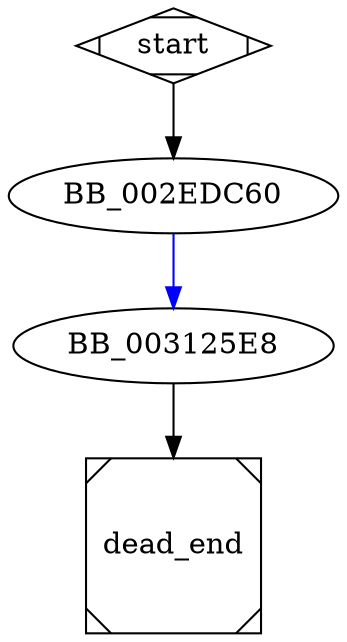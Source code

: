 digraph G {
  start -> BB_002EDC60;

  BB_002EDC60 -> BB_003125E8 [color=blue];
  
  BB_003125E8 -> dead_end;

  start [shape=Mdiamond];
//  end [shape=Msquare];
  dead_end [shape=Msquare];
}
